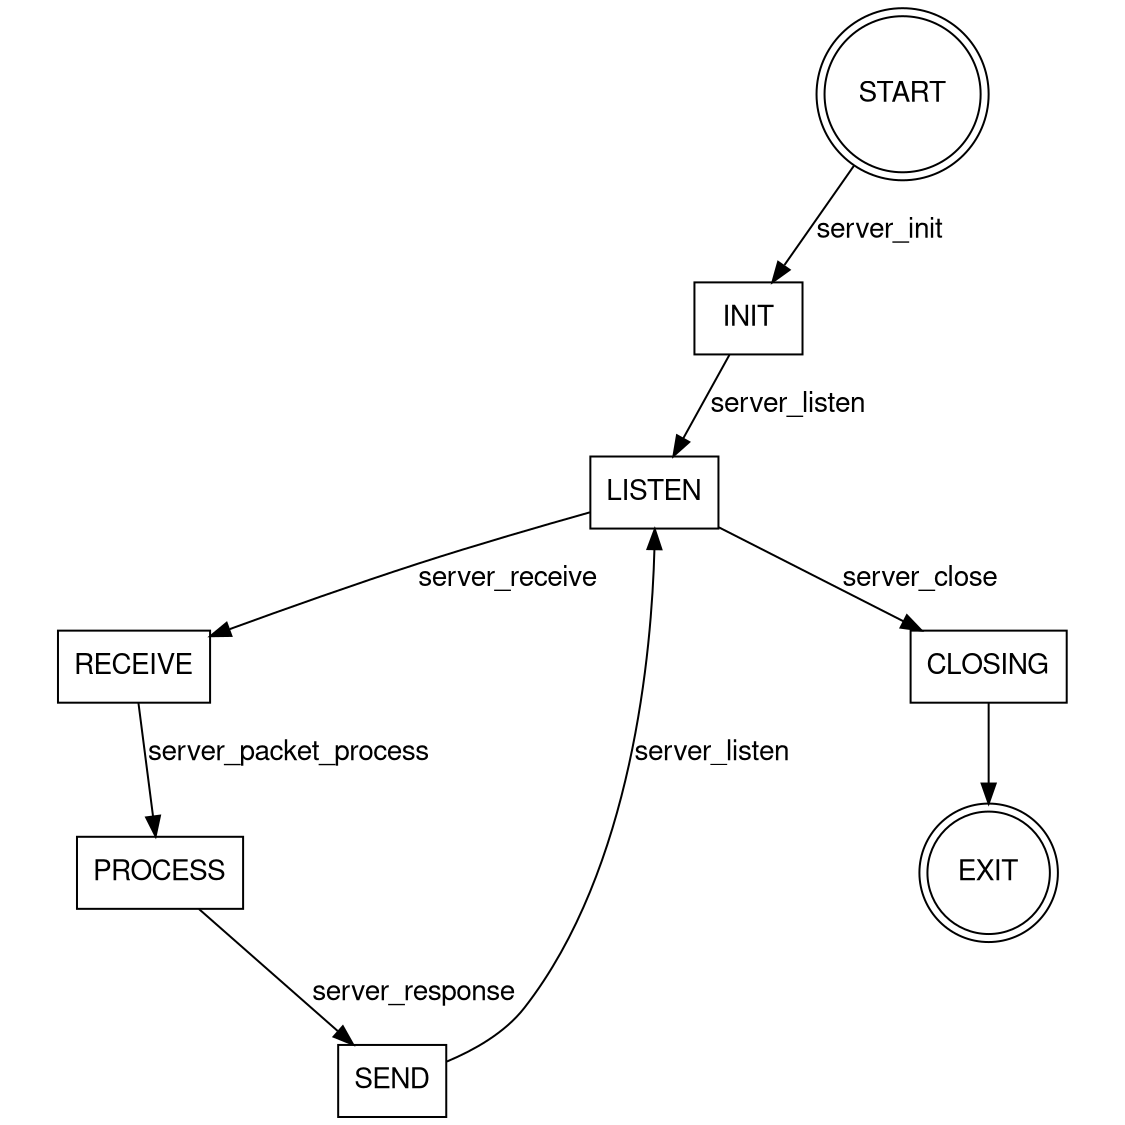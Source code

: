 // https://dreampuf.github.io/GraphvizOnline/
digraph server_statemachine {
    fontname="Helvetica,Arial,sans-serif"
    node [fontname="Helvetica,Arial,sans-serif"]
    edge [fontname="Helvetica,Arial,sans-serif"]
    rankdir=TB;
    size="7.5,7.5";
    ratio="fill";
    node [shape = doublecircle]; START, EXIT;
    node [shape = box];
    START -> INIT [label="server_init"];
    INIT -> LISTEN [label="server_listen"];
    LISTEN -> RECEIVE [label="server_receive"];
    LISTEN -> CLOSING [label="server_close"];
    RECEIVE -> PROCESS [label="server_packet_process"];
    PROCESS -> SEND [label="server_response"];
    SEND -> LISTEN [label="server_listen"];
    CLOSING -> EXIT;

    // Attempt to influence START placement
    edge [style=invis]; // Make an edge invisible
    START -> CLOSING;
}
